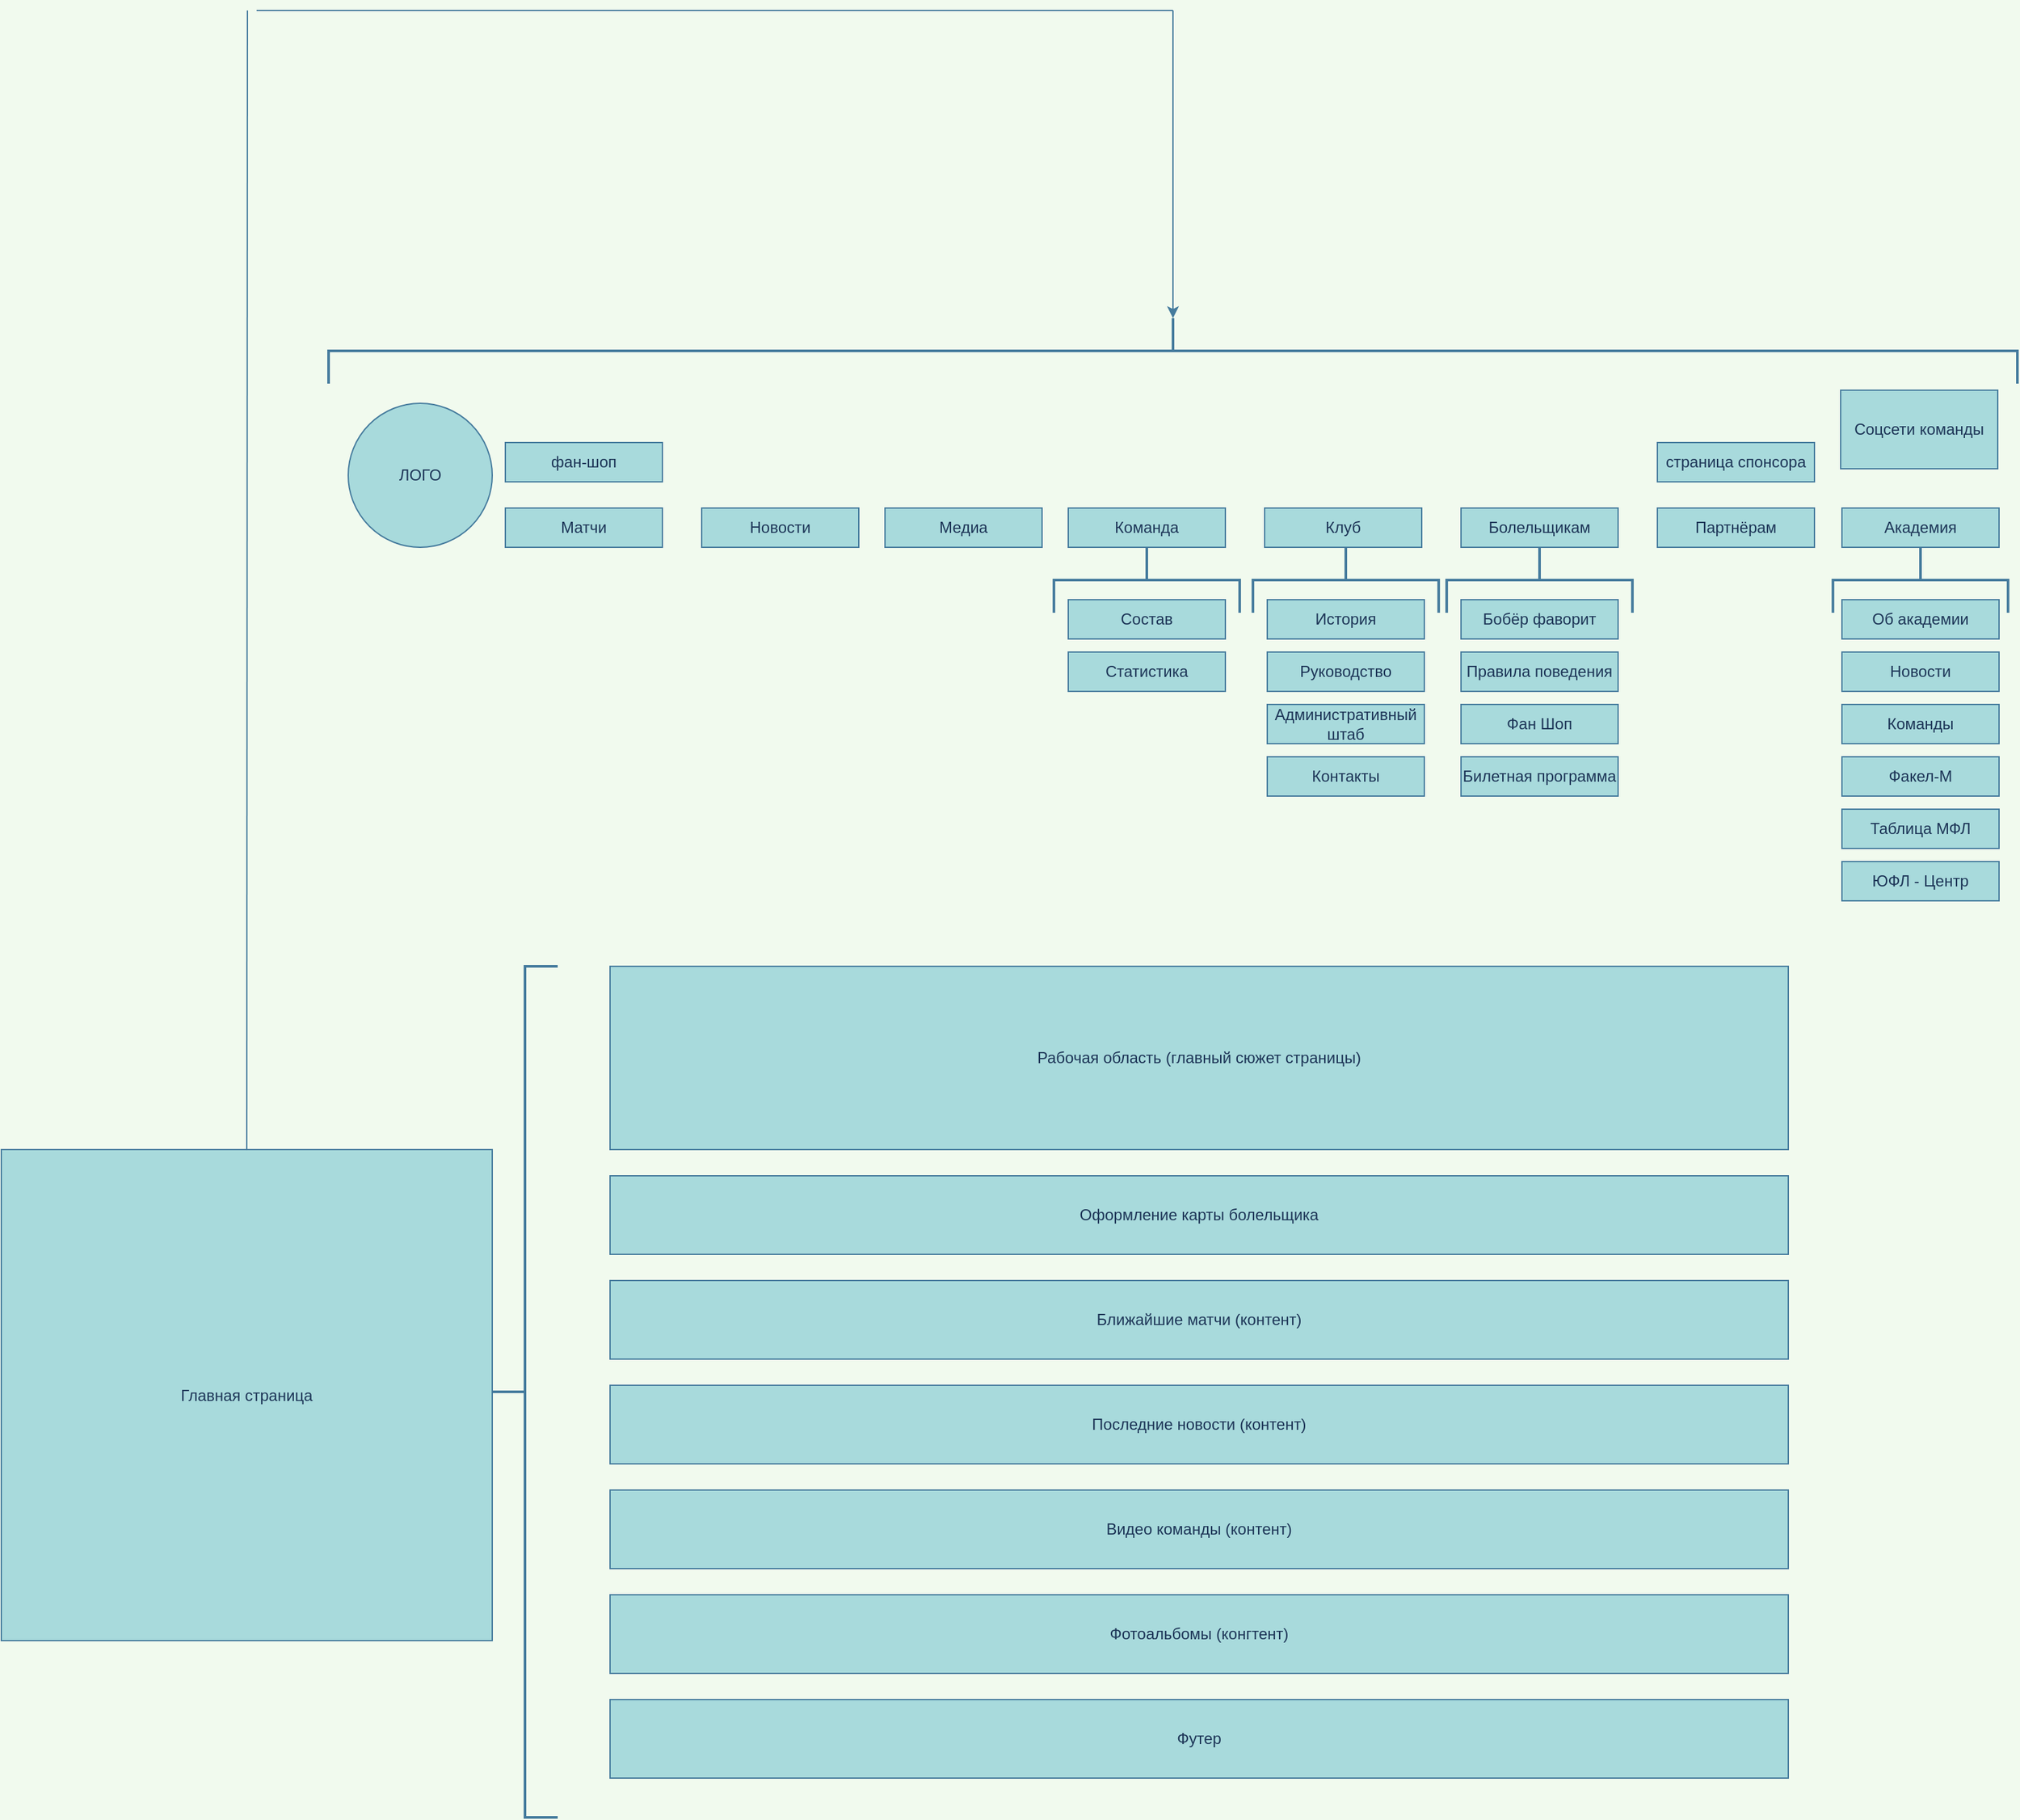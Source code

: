 <mxfile version="20.6.2" type="device"><diagram name="Страница 1" id="vytDa1fcGt4Wi0AQ8VKd"><mxGraphModel dx="2323" dy="1730" grid="1" gridSize="10" guides="1" tooltips="1" connect="1" arrows="1" fold="1" page="1" pageScale="1" pageWidth="827" pageHeight="1169" background="#F1FAEE" math="0" shadow="0"><root><mxCell id="0"/><mxCell id="1" parent="0"/><mxCell id="h8AJUwr6WjG_m8i9pPD4-1" value="Главная страница" style="whiteSpace=wrap;html=1;aspect=fixed;rounded=0;fillColor=#A8DADC;strokeColor=#457B9D;fontColor=#1D3557;" parent="1" vertex="1"><mxGeometry x="-225" y="670" width="375" height="375" as="geometry"/></mxCell><mxCell id="h8AJUwr6WjG_m8i9pPD4-2" value="ЛОГО" style="ellipse;whiteSpace=wrap;html=1;aspect=fixed;rounded=0;fillColor=#A8DADC;strokeColor=#457B9D;fontColor=#1D3557;" parent="1" vertex="1"><mxGeometry x="40" y="100" width="110" height="110" as="geometry"/></mxCell><mxCell id="h8AJUwr6WjG_m8i9pPD4-3" value="фан-шоп" style="rounded=0;whiteSpace=wrap;html=1;fillColor=#A8DADC;strokeColor=#457B9D;fontColor=#1D3557;" parent="1" vertex="1"><mxGeometry x="160" y="130" width="120" height="30" as="geometry"/></mxCell><mxCell id="h8AJUwr6WjG_m8i9pPD4-4" value="Матчи" style="rounded=0;whiteSpace=wrap;html=1;fillColor=#A8DADC;strokeColor=#457B9D;fontColor=#1D3557;" parent="1" vertex="1"><mxGeometry x="160" y="180" width="120" height="30" as="geometry"/></mxCell><mxCell id="h8AJUwr6WjG_m8i9pPD4-5" value="&lt;span style=&quot;color: rgba(0, 0, 0, 0); font-family: monospace; font-size: 0px; font-style: normal; font-variant-ligatures: normal; font-variant-caps: normal; font-weight: 400; letter-spacing: normal; orphans: 2; text-align: start; text-indent: 0px; text-transform: none; widows: 2; word-spacing: 0px; -webkit-text-stroke-width: 0px; background-color: rgb(251, 251, 251); text-decoration-thickness: initial; text-decoration-style: initial; text-decoration-color: initial; float: none; display: inline !important;&quot;&gt;%3CmxGraphModel%3E%3Croot%3E%3CmxCell%20id%3D%220%22%2F%3E%3CmxCell%20id%3D%221%22%20parent%3D%220%22%2F%3E%3CmxCell%20id%3D%222%22%20value%3D%22%D0%9C%D0%B0%D1%82%D1%87%D0%B8%22%20style%3D%22rounded%3D0%3BwhiteSpace%3Dwrap%3Bhtml%3D1%3B%22%20vertex%3D%221%22%20parent%3D%221%22%3E%3CmxGeometry%20x%3D%22160%22%20y%3D%22180%22%20width%3D%22120%22%20height%3D% 2230%22%20as%3D%22геометрия%22%2F%3E%3C%2FmxCell%3E%3C%2Froot%3E%3C%2FmxGraphModel%3E" style="text;whiteSpace=wrap;html=1;rounded=0;fontColor=#1D3557;" parent="1" vertex="1"><mxGeometry x="330" y="190" width="30" height="40" as="geometry"/></mxCell><mxCell id="h8AJUwr6WjG_m8i9pPD4-6" value="&lt;font&gt;Новости&lt;/font&gt;" style="rounded=0;whiteSpace=wrap;html=1;fillColor=#A8DADC;strokeColor=#457B9D;fontColor=#1D3557;" parent="1" vertex="1"><mxGeometry x="310" y="180" width="120" height="30" as="geometry"/></mxCell><mxCell id="h8AJUwr6WjG_m8i9pPD4-8" value="&lt;font&gt;Медиа&lt;/font&gt;" style="rounded=0;whiteSpace=wrap;html=1;fillColor=#A8DADC;strokeColor=#457B9D;fontColor=#1D3557;" parent="1" vertex="1"><mxGeometry x="450" y="180" width="120" height="30" as="geometry"/></mxCell><mxCell id="h8AJUwr6WjG_m8i9pPD4-9" value="&lt;font&gt;Команда&lt;/font&gt;" style="rounded=0;whiteSpace=wrap;html=1;fillColor=#A8DADC;strokeColor=#457B9D;fontColor=#1D3557;" parent="1" vertex="1"><mxGeometry x="590" y="180" width="120" height="30" as="geometry"/></mxCell><mxCell id="h8AJUwr6WjG_m8i9pPD4-10" value="&lt;font&gt;Клуб&lt;/font&gt;" style="rounded=0;whiteSpace=wrap;html=1;fillColor=#A8DADC;strokeColor=#457B9D;fontColor=#1D3557;" parent="1" vertex="1"><mxGeometry x="740" y="180" width="120" height="30" as="geometry"/></mxCell><mxCell id="h8AJUwr6WjG_m8i9pPD4-11" value="&lt;font&gt;Академия&lt;/font&gt;" style="rounded=0;whiteSpace=wrap;html=1;fillColor=#A8DADC;strokeColor=#457B9D;fontColor=#1D3557;" parent="1" vertex="1"><mxGeometry x="1181" y="180" width="120" height="30" as="geometry"/></mxCell><mxCell id="h8AJUwr6WjG_m8i9pPD4-12" value="&lt;font&gt;Партнёрам&lt;/font&gt;" style="rounded=0;whiteSpace=wrap;html=1;fillColor=#A8DADC;strokeColor=#457B9D;fontColor=#1D3557;" parent="1" vertex="1"><mxGeometry x="1040" y="180" width="120" height="30" as="geometry"/></mxCell><mxCell id="h8AJUwr6WjG_m8i9pPD4-13" value="&lt;font&gt;Болельщикам&lt;/font&gt;" style="rounded=0;whiteSpace=wrap;html=1;fillColor=#A8DADC;strokeColor=#457B9D;fontColor=#1D3557;" parent="1" vertex="1"><mxGeometry x="890" y="180" width="120" height="30" as="geometry"/></mxCell><mxCell id="h8AJUwr6WjG_m8i9pPD4-15" value="страница спонсора" style="rounded=0;whiteSpace=wrap;html=1;fillColor=#A8DADC;strokeColor=#457B9D;fontColor=#1D3557;" parent="1" vertex="1"><mxGeometry x="1040" y="130" width="120" height="30" as="geometry"/></mxCell><mxCell id="h8AJUwr6WjG_m8i9pPD4-17" value="Соцсети команды" style="rounded=0;whiteSpace=wrap;html=1;fillColor=#A8DADC;strokeColor=#457B9D;fontColor=#1D3557;" parent="1" vertex="1"><mxGeometry x="1180" y="90" width="120" height="60" as="geometry"/></mxCell><mxCell id="h8AJUwr6WjG_m8i9pPD4-18" value="Рабочая область (главный сюжет страницы)" style="rounded=0;whiteSpace=wrap;html=1;fillColor=#A8DADC;strokeColor=#457B9D;fontColor=#1D3557;" parent="1" vertex="1"><mxGeometry x="240" y="530" width="900" height="140" as="geometry"/></mxCell><mxCell id="h8AJUwr6WjG_m8i9pPD4-19" value="Оформление карты болельщика" style="rounded=0;whiteSpace=wrap;html=1;fillColor=#A8DADC;strokeColor=#457B9D;fontColor=#1D3557;" parent="1" vertex="1"><mxGeometry x="240" y="690" width="900" height="60" as="geometry"/></mxCell><mxCell id="h8AJUwr6WjG_m8i9pPD4-20" value="Ближайшие матчи (контент)" style="rounded=0;whiteSpace=wrap;html=1;fillColor=#A8DADC;strokeColor=#457B9D;fontColor=#1D3557;" parent="1" vertex="1"><mxGeometry x="240" y="770" width="900" height="60" as="geometry"/></mxCell><mxCell id="h8AJUwr6WjG_m8i9pPD4-21" value="Последние новости (контент)" style="rounded=0;whiteSpace=wrap;html=1;fillColor=#A8DADC;strokeColor=#457B9D;fontColor=#1D3557;" parent="1" vertex="1"><mxGeometry x="240" y="850" width="900" height="60" as="geometry"/></mxCell><mxCell id="h8AJUwr6WjG_m8i9pPD4-24" value="Видео команды (контент)" style="rounded=0;whiteSpace=wrap;html=1;fillColor=#A8DADC;strokeColor=#457B9D;fontColor=#1D3557;" parent="1" vertex="1"><mxGeometry x="240" y="930" width="900" height="60" as="geometry"/></mxCell><mxCell id="h8AJUwr6WjG_m8i9pPD4-25" value="Фотоальбомы (конгтент)" style="rounded=0;whiteSpace=wrap;html=1;fillColor=#A8DADC;strokeColor=#457B9D;fontColor=#1D3557;" parent="1" vertex="1"><mxGeometry x="240" y="1010" width="900" height="60" as="geometry"/></mxCell><mxCell id="h8AJUwr6WjG_m8i9pPD4-26" value="Футер" style="rounded=0;whiteSpace=wrap;html=1;fillColor=#A8DADC;strokeColor=#457B9D;fontColor=#1D3557;" parent="1" vertex="1"><mxGeometry x="240" y="1090" width="900" height="60" as="geometry"/></mxCell><mxCell id="h8AJUwr6WjG_m8i9pPD4-28" value="&lt;font&gt;Состав&lt;/font&gt;" style="rounded=0;whiteSpace=wrap;html=1;fillColor=#A8DADC;strokeColor=#457B9D;fontColor=#1D3557;" parent="1" vertex="1"><mxGeometry x="590" y="250" width="120" height="30" as="geometry"/></mxCell><mxCell id="h8AJUwr6WjG_m8i9pPD4-29" value="Статистика" style="rounded=0;whiteSpace=wrap;html=1;fillColor=#A8DADC;strokeColor=#457B9D;fontColor=#1D3557;" parent="1" vertex="1"><mxGeometry x="590" y="290" width="120" height="30" as="geometry"/></mxCell><mxCell id="h8AJUwr6WjG_m8i9pPD4-30" value="&lt;font&gt;История&lt;/font&gt;" style="rounded=0;whiteSpace=wrap;html=1;fillColor=#A8DADC;strokeColor=#457B9D;fontColor=#1D3557;" parent="1" vertex="1"><mxGeometry x="742" y="250" width="120" height="30" as="geometry"/></mxCell><mxCell id="h8AJUwr6WjG_m8i9pPD4-31" value="&lt;font&gt;Руководство&lt;/font&gt;" style="rounded=0;whiteSpace=wrap;html=1;fillColor=#A8DADC;strokeColor=#457B9D;fontColor=#1D3557;" parent="1" vertex="1"><mxGeometry x="742" y="290" width="120" height="30" as="geometry"/></mxCell><mxCell id="h8AJUwr6WjG_m8i9pPD4-32" value="&lt;font&gt;Административный штаб&lt;/font&gt;" style="rounded=0;whiteSpace=wrap;html=1;fillColor=#A8DADC;strokeColor=#457B9D;fontColor=#1D3557;" parent="1" vertex="1"><mxGeometry x="742" y="330" width="120" height="30" as="geometry"/></mxCell><mxCell id="h8AJUwr6WjG_m8i9pPD4-33" value="&lt;font&gt;Контакты&lt;/font&gt;" style="rounded=0;whiteSpace=wrap;html=1;fillColor=#A8DADC;strokeColor=#457B9D;fontColor=#1D3557;" parent="1" vertex="1"><mxGeometry x="742" y="370" width="120" height="30" as="geometry"/></mxCell><mxCell id="iFTTQF8G1LQcBC2xV3ki-1" value="" style="strokeWidth=2;html=1;shape=mxgraph.flowchart.annotation_2;align=left;labelPosition=right;pointerEvents=1;rounded=0;fillColor=#A8DADC;strokeColor=#457B9D;fontColor=#1D3557;" vertex="1" parent="1"><mxGeometry x="150" y="530" width="50" height="650" as="geometry"/></mxCell><mxCell id="iFTTQF8G1LQcBC2xV3ki-40" value="" style="strokeWidth=2;html=1;shape=mxgraph.flowchart.annotation_2;align=left;labelPosition=right;pointerEvents=1;rotation=90;rounded=0;fillColor=#A8DADC;strokeColor=#457B9D;fontColor=#1D3557;" vertex="1" parent="1"><mxGeometry x="645" y="-585" width="50" height="1290" as="geometry"/></mxCell><mxCell id="iFTTQF8G1LQcBC2xV3ki-53" value="" style="endArrow=none;html=1;rounded=0;elbow=vertical;exitX=0.5;exitY=0;exitDx=0;exitDy=0;labelBackgroundColor=#F1FAEE;strokeColor=#457B9D;fontColor=#1D3557;" edge="1" parent="1" source="h8AJUwr6WjG_m8i9pPD4-1"><mxGeometry width="50" height="50" relative="1" as="geometry"><mxPoint x="-50" y="670" as="sourcePoint"/><mxPoint x="-37" y="-200" as="targetPoint"/></mxGeometry></mxCell><mxCell id="iFTTQF8G1LQcBC2xV3ki-54" value="" style="endArrow=none;html=1;rounded=0;elbow=vertical;labelBackgroundColor=#F1FAEE;strokeColor=#457B9D;fontColor=#1D3557;" edge="1" parent="1"><mxGeometry width="50" height="50" relative="1" as="geometry"><mxPoint x="-30" y="-200" as="sourcePoint"/><mxPoint x="670" y="-200" as="targetPoint"/></mxGeometry></mxCell><mxCell id="iFTTQF8G1LQcBC2xV3ki-56" value="" style="endArrow=classic;html=1;rounded=0;elbow=vertical;entryX=0;entryY=0.5;entryDx=0;entryDy=0;entryPerimeter=0;labelBackgroundColor=#F1FAEE;strokeColor=#457B9D;fontColor=#1D3557;" edge="1" parent="1" target="iFTTQF8G1LQcBC2xV3ki-40"><mxGeometry width="50" height="50" relative="1" as="geometry"><mxPoint x="670" y="-200" as="sourcePoint"/><mxPoint x="650" y="-170" as="targetPoint"/></mxGeometry></mxCell><mxCell id="iFTTQF8G1LQcBC2xV3ki-57" value="Бобёр фаворит" style="rounded=0;whiteSpace=wrap;html=1;fillColor=#A8DADC;strokeColor=#457B9D;fontColor=#1D3557;" vertex="1" parent="1"><mxGeometry x="890" y="250" width="120" height="30" as="geometry"/></mxCell><mxCell id="iFTTQF8G1LQcBC2xV3ki-58" value="Правила поведения" style="rounded=0;whiteSpace=wrap;html=1;fillColor=#A8DADC;strokeColor=#457B9D;fontColor=#1D3557;" vertex="1" parent="1"><mxGeometry x="890" y="290" width="120" height="30" as="geometry"/></mxCell><mxCell id="iFTTQF8G1LQcBC2xV3ki-60" value="Билетная программа" style="rounded=0;whiteSpace=wrap;html=1;fillColor=#A8DADC;strokeColor=#457B9D;fontColor=#1D3557;" vertex="1" parent="1"><mxGeometry x="890" y="370" width="120" height="30" as="geometry"/></mxCell><mxCell id="iFTTQF8G1LQcBC2xV3ki-61" value="Фан Шоп" style="rounded=0;whiteSpace=wrap;html=1;fillColor=#A8DADC;strokeColor=#457B9D;fontColor=#1D3557;" vertex="1" parent="1"><mxGeometry x="890" y="330" width="120" height="30" as="geometry"/></mxCell><mxCell id="iFTTQF8G1LQcBC2xV3ki-62" value="Об академии" style="rounded=0;whiteSpace=wrap;html=1;fillColor=#A8DADC;strokeColor=#457B9D;fontColor=#1D3557;" vertex="1" parent="1"><mxGeometry x="1181" y="250" width="120" height="30" as="geometry"/></mxCell><mxCell id="iFTTQF8G1LQcBC2xV3ki-63" value="ЮФЛ - Центр" style="rounded=0;whiteSpace=wrap;html=1;fillColor=#A8DADC;strokeColor=#457B9D;fontColor=#1D3557;" vertex="1" parent="1"><mxGeometry x="1181" y="450" width="120" height="30" as="geometry"/></mxCell><mxCell id="iFTTQF8G1LQcBC2xV3ki-64" value="Новости" style="rounded=0;whiteSpace=wrap;html=1;fillColor=#A8DADC;strokeColor=#457B9D;fontColor=#1D3557;" vertex="1" parent="1"><mxGeometry x="1181" y="290" width="120" height="30" as="geometry"/></mxCell><mxCell id="iFTTQF8G1LQcBC2xV3ki-65" value="Команды" style="rounded=0;whiteSpace=wrap;html=1;fillColor=#A8DADC;strokeColor=#457B9D;fontColor=#1D3557;" vertex="1" parent="1"><mxGeometry x="1181" y="330" width="120" height="30" as="geometry"/></mxCell><mxCell id="iFTTQF8G1LQcBC2xV3ki-66" value="Факел-М" style="rounded=0;whiteSpace=wrap;html=1;fillColor=#A8DADC;strokeColor=#457B9D;fontColor=#1D3557;" vertex="1" parent="1"><mxGeometry x="1181" y="370" width="120" height="30" as="geometry"/></mxCell><mxCell id="iFTTQF8G1LQcBC2xV3ki-67" value="Таблица МФЛ" style="rounded=0;whiteSpace=wrap;html=1;fillColor=#A8DADC;strokeColor=#457B9D;fontColor=#1D3557;" vertex="1" parent="1"><mxGeometry x="1181" y="410" width="120" height="30" as="geometry"/></mxCell><mxCell id="iFTTQF8G1LQcBC2xV3ki-78" value="" style="strokeWidth=2;html=1;shape=mxgraph.flowchart.annotation_2;align=left;labelPosition=right;pointerEvents=1;rotation=90;rounded=0;fillColor=#A8DADC;strokeColor=#457B9D;fontColor=#1D3557;" vertex="1" parent="1"><mxGeometry x="1216" y="168.13" width="50" height="133.75" as="geometry"/></mxCell><mxCell id="iFTTQF8G1LQcBC2xV3ki-82" value="" style="strokeWidth=2;html=1;shape=mxgraph.flowchart.annotation_2;align=left;labelPosition=right;pointerEvents=1;rotation=90;rounded=0;fillColor=#A8DADC;strokeColor=#457B9D;fontColor=#1D3557;" vertex="1" parent="1"><mxGeometry x="925" y="164.07" width="50" height="141.87" as="geometry"/></mxCell><mxCell id="iFTTQF8G1LQcBC2xV3ki-83" value="" style="strokeWidth=2;html=1;shape=mxgraph.flowchart.annotation_2;align=left;labelPosition=right;pointerEvents=1;rotation=90;rounded=0;fillColor=#A8DADC;strokeColor=#457B9D;fontColor=#1D3557;" vertex="1" parent="1"><mxGeometry x="777" y="164.07" width="50" height="141.87" as="geometry"/></mxCell><mxCell id="iFTTQF8G1LQcBC2xV3ki-87" value="" style="strokeWidth=2;html=1;shape=mxgraph.flowchart.annotation_2;align=left;labelPosition=right;pointerEvents=1;rotation=90;rounded=0;fillColor=#A8DADC;strokeColor=#457B9D;fontColor=#1D3557;" vertex="1" parent="1"><mxGeometry x="625" y="164.07" width="50" height="141.87" as="geometry"/></mxCell></root></mxGraphModel></diagram></mxfile>